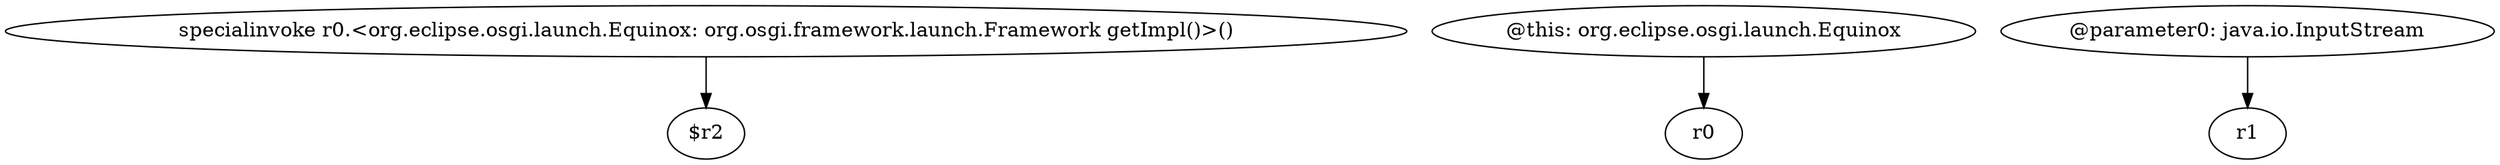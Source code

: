 digraph g {
0[label="specialinvoke r0.<org.eclipse.osgi.launch.Equinox: org.osgi.framework.launch.Framework getImpl()>()"]
1[label="$r2"]
0->1[label=""]
2[label="@this: org.eclipse.osgi.launch.Equinox"]
3[label="r0"]
2->3[label=""]
4[label="@parameter0: java.io.InputStream"]
5[label="r1"]
4->5[label=""]
}
